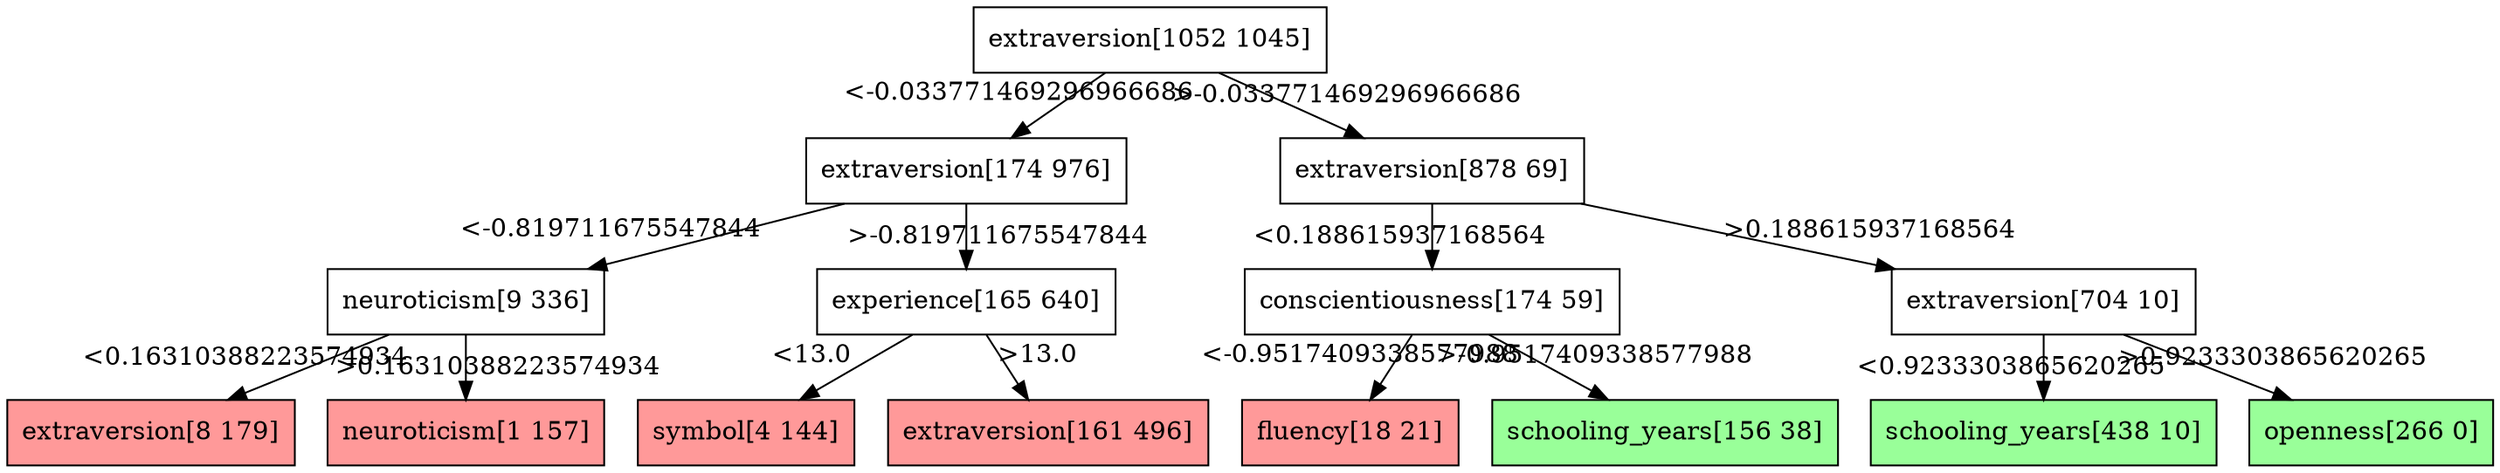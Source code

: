 digraph Tree {
node [shape=box, style="filled", color="black"] ;
0 [ label="extraversion[1052 1045]" , fillcolor="#ffffff"] ;
1 [ label="extraversion[174 976]" , fillcolor="#ffffff"] ;
0->1 [labeldistance=2.5, labelangle=45, headlabel="<-0.033771469296966686"] ;
3 [ label="neuroticism[9 336]" , fillcolor="#ffffff"] ;
1->3 [labeldistance=2.5, labelangle=45, headlabel="<-0.819711675547844"] ;
5 [ label="extraversion[8 179]" , fillcolor="#ff9999"] ;
3->5 [labeldistance=2.5, labelangle=45, headlabel="<0.16310388223574934"] ;
6 [ label="neuroticism[1 157]" , fillcolor="#ff9999"] ;
3->6 [labeldistance=2.5, labelangle=-45, headlabel=">0.16310388223574934"] ;
4 [ label="experience[165 640]" , fillcolor="#ffffff"] ;
1->4 [labeldistance=2.5, labelangle=-45, headlabel=">-0.819711675547844"] ;
7 [ label="symbol[4 144]" , fillcolor="#ff9999"] ;
4->7 [labeldistance=2.5, labelangle=45, headlabel="<13.0"] ;
8 [ label="extraversion[161 496]" , fillcolor="#ff9999"] ;
4->8 [labeldistance=2.5, labelangle=-45, headlabel=">13.0"] ;
2 [ label="extraversion[878 69]" , fillcolor="#ffffff"] ;
0->2 [labeldistance=2.5, labelangle=-45, headlabel=">-0.033771469296966686"] ;
9 [ label="conscientiousness[174 59]" , fillcolor="#ffffff"] ;
2->9 [labeldistance=2.5, labelangle=45, headlabel="<0.188615937168564"] ;
11 [ label="fluency[18 21]" , fillcolor="#ff9999"] ;
9->11 [labeldistance=2.5, labelangle=45, headlabel="<-0.9517409338577988"] ;
12 [ label="schooling_years[156 38]" , fillcolor="#99ff99"] ;
9->12 [labeldistance=2.5, labelangle=-45, headlabel=">-0.9517409338577988"] ;
10 [ label="extraversion[704 10]" , fillcolor="#ffffff"] ;
2->10 [labeldistance=2.5, labelangle=-45, headlabel=">0.188615937168564"] ;
13 [ label="schooling_years[438 10]" , fillcolor="#99ff99"] ;
10->13 [labeldistance=2.5, labelangle=45, headlabel="<0.9233303865620265"] ;
14 [ label="openness[266 0]" , fillcolor="#99ff99"] ;
10->14 [labeldistance=2.5, labelangle=-45, headlabel=">0.9233303865620265"] ;
}